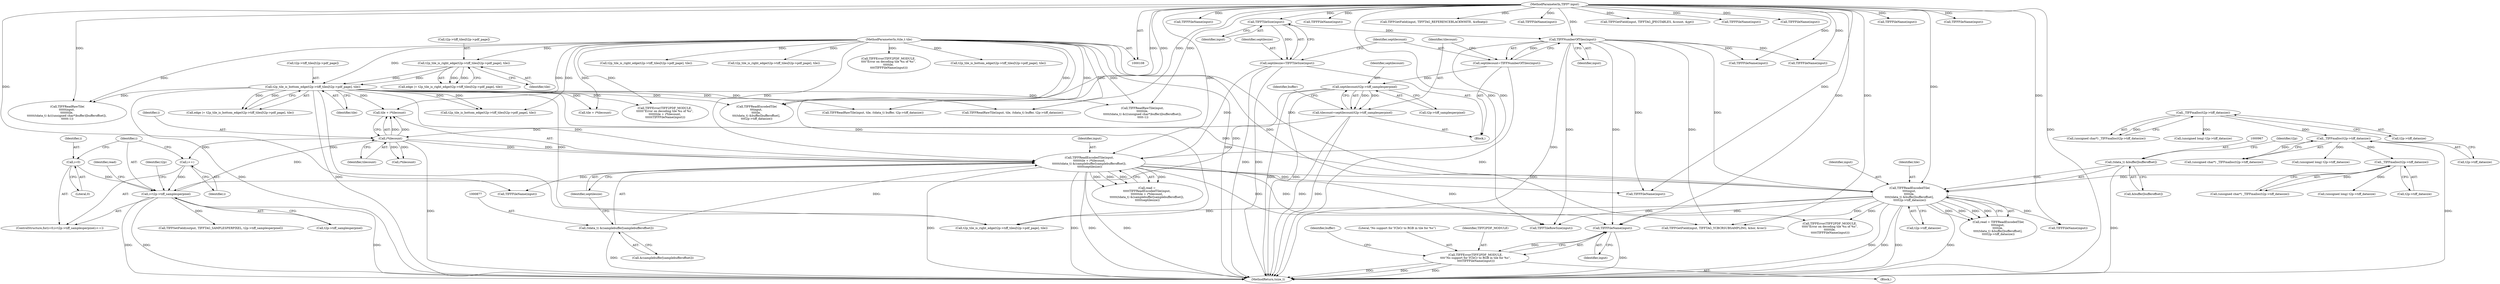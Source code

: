 digraph "0_libtiff_c7153361a4041260719b340f73f2f76@pointer" {
"1001074" [label="(Call,TIFFFileName(input))"];
"1000963" [label="(Call,TIFFReadEncodedTile(\n\t\t\t\tinput, \n\t\t\t\ttile, \n\t\t\t\t(tdata_t) &buffer[bufferoffset], \n\t\t\t\tt2p->tiff_datasize))"];
"1000869" [label="(Call,TIFFReadEncodedTile(input, \n\t\t\t\t\t\ttile + i*tilecount, \n\t\t\t\t\t\t(tdata_t) &(samplebuffer[samplebufferoffset]), \n\t\t\t\t\t\tseptilesize))"];
"1000783" [label="(Call,TIFFNumberOfTiles(input))"];
"1000779" [label="(Call,TIFFTileSize(input))"];
"1000110" [label="(MethodParameterIn,TIFF* input)"];
"1000185" [label="(Call,t2p_tile_is_bottom_edge(t2p->tiff_tiles[t2p->pdf_page], tile))"];
"1000174" [label="(Call,t2p_tile_is_right_edge(t2p->tiff_tiles[t2p->pdf_page], tile))"];
"1000112" [label="(MethodParameterIn,ttile_t tile)"];
"1000873" [label="(Call,i*tilecount)"];
"1000859" [label="(Call,i<t2p->tiff_samplesperpixel)"];
"1000856" [label="(Call,i=0)"];
"1000864" [label="(Call,i++)"];
"1000787" [label="(Call,septilecount/t2p->tiff_samplesperpixel)"];
"1000781" [label="(Call,septilecount=TIFFNumberOfTiles(input))"];
"1000785" [label="(Call,tilecount=septilecount/t2p->tiff_samplesperpixel)"];
"1000876" [label="(Call,(tdata_t) &(samplebuffer[samplebufferoffset]))"];
"1000777" [label="(Call,septilesize=TIFFTileSize(input))"];
"1000966" [label="(Call,(tdata_t) &buffer[bufferoffset])"];
"1000935" [label="(Call,_TIFFmalloc(t2p->tiff_datasize))"];
"1000826" [label="(Call,_TIFFmalloc(t2p->tiff_datasize))"];
"1000796" [label="(Call,_TIFFmalloc(t2p->tiff_datasize))"];
"1001071" [label="(Call,TIFFError(TIFF2PDF_MODULE, \n\t\t\t\t\"No support for YCbCr to RGB in tile for %s\", \n\t\t\t\tTIFFFileName(input)))"];
"1000783" [label="(Call,TIFFNumberOfTiles(input))"];
"1000451" [label="(Call,t2p_tile_is_right_edge(t2p->tiff_tiles[t2p->pdf_page], tile))"];
"1000869" [label="(Call,TIFFReadEncodedTile(input, \n\t\t\t\t\t\ttile + i*tilecount, \n\t\t\t\t\t\t(tdata_t) &(samplebuffer[samplebufferoffset]), \n\t\t\t\t\t\tseptilesize))"];
"1001530" [label="(MethodReturn,tsize_t)"];
"1000782" [label="(Identifier,septilecount)"];
"1000933" [label="(Call,(unsigned char*) _TIFFmalloc(t2p->tiff_datasize))"];
"1000870" [label="(Identifier,input)"];
"1000757" [label="(Call,TIFFFileName(input))"];
"1000952" [label="(Call,TIFFFileName(input))"];
"1000735" [label="(Call,TIFFReadEncodedTile(\n\t\t\tinput, \n\t\t\ttile, \n\t\t\t(tdata_t) &buffer[bufferoffset], \n\t\t\tt2p->tiff_datasize))"];
"1000897" [label="(Call,TIFFFileName(input))"];
"1000572" [label="(Call,TIFFFileName(input))"];
"1000936" [label="(Call,t2p->tiff_datasize)"];
"1001070" [label="(Block,)"];
"1000827" [label="(Call,t2p->tiff_datasize)"];
"1000868" [label="(Identifier,read)"];
"1000784" [label="(Identifier,input)"];
"1001177" [label="(Call,TIFFSetField(output, TIFFTAG_SAMPLESPERPIXEL, t2p->tiff_samplesperpixel))"];
"1001185" [label="(Call,t2p_tile_is_right_edge(t2p->tiff_tiles[t2p->pdf_page], tile))"];
"1000824" [label="(Call,(unsigned char*) _TIFFmalloc(t2p->tiff_datasize))"];
"1000776" [label="(Block,)"];
"1000867" [label="(Call,read = \n\t\t\t\t\tTIFFReadEncodedTile(input, \n\t\t\t\t\t\ttile + i*tilecount, \n\t\t\t\t\t\t(tdata_t) &(samplebuffer[samplebufferoffset]), \n\t\t\t\t\t\tseptilesize))"];
"1000861" [label="(Call,t2p->tiff_samplesperpixel)"];
"1000947" [label="(Call,(unsigned long) t2p->tiff_datasize)"];
"1001075" [label="(Identifier,input)"];
"1000876" [label="(Call,(tdata_t) &(samplebuffer[samplebufferoffset]))"];
"1000864" [label="(Call,i++)"];
"1000964" [label="(Identifier,input)"];
"1000826" [label="(Call,_TIFFmalloc(t2p->tiff_datasize))"];
"1000843" [label="(Call,TIFFFileName(input))"];
"1000968" [label="(Call,&buffer[bufferoffset])"];
"1000186" [label="(Call,t2p->tiff_tiles[t2p->pdf_page])"];
"1001353" [label="(Call,TIFFGetField(input, TIFFTAG_REFERENCEBLACKWHITE, &xfloatp))"];
"1000753" [label="(Call,TIFFError(TIFF2PDF_MODULE, \n\t\t\t\t\"Error on decoding tile %u of %s\", \n\t\t\t\ttile, \n\t\t\t\tTIFFFileName(input)))"];
"1001073" [label="(Literal,\"No support for YCbCr to RGB in tile for %s\")"];
"1000182" [label="(Identifier,tile)"];
"1000965" [label="(Identifier,tile)"];
"1000797" [label="(Call,t2p->tiff_datasize)"];
"1000779" [label="(Call,TIFFTileSize(input))"];
"1000871" [label="(Call,tile + i*tilecount)"];
"1001071" [label="(Call,TIFFError(TIFF2PDF_MODULE, \n\t\t\t\t\"No support for YCbCr to RGB in tile for %s\", \n\t\t\t\tTIFFFileName(input)))"];
"1000786" [label="(Identifier,tilecount)"];
"1000175" [label="(Call,t2p->tiff_tiles[t2p->pdf_page])"];
"1000295" [label="(Call,TIFFFileName(input))"];
"1000796" [label="(Call,_TIFFmalloc(t2p->tiff_datasize))"];
"1000408" [label="(Call,t2p_tile_is_bottom_edge(t2p->tiff_tiles[t2p->pdf_page], tile))"];
"1000973" [label="(Identifier,t2p)"];
"1001121" [label="(Call,t2p_tile_is_right_edge(t2p->tiff_tiles[t2p->pdf_page], tile))"];
"1000808" [label="(Call,(unsigned long) t2p->tiff_datasize)"];
"1000981" [label="(Call,TIFFError(TIFF2PDF_MODULE, \n\t\t\t\t\t\"Error on decoding tile %u of %s\", \n\t\t\t\t\ttile, \n\t\t\t\t\tTIFFFileName(input)))"];
"1000785" [label="(Call,tilecount=septilecount/t2p->tiff_samplesperpixel)"];
"1000856" [label="(Call,i=0)"];
"1000778" [label="(Identifier,septilesize)"];
"1000304" [label="(Call,TIFFReadRawTile(input, tile, (tdata_t) buffer, t2p->tiff_datasize))"];
"1001224" [label="(Call,t2p_tile_is_bottom_edge(t2p->tiff_tiles[t2p->pdf_page], tile))"];
"1000781" [label="(Call,septilecount=TIFFNumberOfTiles(input))"];
"1000789" [label="(Call,t2p->tiff_samplesperpixel)"];
"1000583" [label="(Call,TIFFGetField(input, TIFFTAG_JPEGTABLES, &count, &jpt))"];
"1001072" [label="(Identifier,TIFF2PDF_MODULE)"];
"1000914" [label="(Identifier,t2p)"];
"1000858" [label="(Literal,0)"];
"1000174" [label="(Call,t2p_tile_is_right_edge(t2p->tiff_tiles[t2p->pdf_page], tile))"];
"1000780" [label="(Identifier,input)"];
"1000777" [label="(Call,septilesize=TIFFTileSize(input))"];
"1000860" [label="(Identifier,i)"];
"1000110" [label="(MethodParameterIn,TIFF* input)"];
"1000788" [label="(Identifier,septilecount)"];
"1000961" [label="(Call,read = TIFFReadEncodedTile(\n\t\t\t\tinput, \n\t\t\t\ttile, \n\t\t\t\t(tdata_t) &buffer[bufferoffset], \n\t\t\t\tt2p->tiff_datasize))"];
"1000385" [label="(Call,TIFFFileName(input))"];
"1001077" [label="(Identifier,buffer)"];
"1000223" [label="(Call,TIFFFileName(input))"];
"1000232" [label="(Call,TIFFReadRawTile(input, tile, (tdata_t) buffer, t2p->tiff_datasize))"];
"1000878" [label="(Call,&(samplebuffer[samplebufferoffset]))"];
"1000985" [label="(Call,TIFFFileName(input))"];
"1000966" [label="(Call,(tdata_t) &buffer[bufferoffset])"];
"1000859" [label="(Call,i<t2p->tiff_samplesperpixel)"];
"1000892" [label="(Call,tile + i*tilecount)"];
"1000874" [label="(Identifier,i)"];
"1000873" [label="(Call,i*tilecount)"];
"1000112" [label="(MethodParameterIn,ttile_t tile)"];
"1000865" [label="(Identifier,i)"];
"1000794" [label="(Call,(unsigned char*) _TIFFmalloc(t2p->tiff_datasize))"];
"1000787" [label="(Call,septilecount/t2p->tiff_samplesperpixel)"];
"1000500" [label="(Call,TIFFReadRawTile(input, \n\t\t\t\t\ttile, \n\t\t\t\t\t(tdata_t) &(((unsigned char*)buffer)[bufferoffset]), \n\t\t\t\t\t-1))"];
"1000855" [label="(ControlStructure,for(i=0;i<t2p->tiff_samplesperpixel;i++))"];
"1000935" [label="(Call,_TIFFmalloc(t2p->tiff_datasize))"];
"1001328" [label="(Call,TIFFGetField(input, TIFFTAG_YCBCRSUBSAMPLING, &hor, &ver))"];
"1001074" [label="(Call,TIFFFileName(input))"];
"1000972" [label="(Call,t2p->tiff_datasize)"];
"1001134" [label="(Call,TIFFTileRowSize(input))"];
"1000894" [label="(Call,i*tilecount)"];
"1000857" [label="(Identifier,i)"];
"1000882" [label="(Identifier,septilesize)"];
"1000355" [label="(Call,TIFFFileName(input))"];
"1000183" [label="(Call,edge |= t2p_tile_is_bottom_edge(t2p->tiff_tiles[t2p->pdf_page], tile))"];
"1000793" [label="(Identifier,buffer)"];
"1000889" [label="(Call,TIFFError(TIFF2PDF_MODULE, \n\t\t\t\t\t\t\"Error on decoding tile %u of %s\", \n\t\t\t\t\t\ttile + i*tilecount, \n\t\t\t\t\t\tTIFFFileName(input)))"];
"1000875" [label="(Identifier,tilecount)"];
"1000185" [label="(Call,t2p_tile_is_bottom_edge(t2p->tiff_tiles[t2p->pdf_page], tile))"];
"1000635" [label="(Call,TIFFReadRawTile(\n\t\t\t\t\t\tinput, \n\t\t\t\t\t\ttile, \n\t\t\t\t\t\t(tdata_t) &(((unsigned char*)buffer)[bufferoffset]), \n\t\t\t\t\t\t-1))"];
"1000963" [label="(Call,TIFFReadEncodedTile(\n\t\t\t\tinput, \n\t\t\t\ttile, \n\t\t\t\t(tdata_t) &buffer[bufferoffset], \n\t\t\t\tt2p->tiff_datasize))"];
"1000193" [label="(Identifier,tile)"];
"1000724" [label="(Call,TIFFFileName(input))"];
"1000813" [label="(Call,TIFFFileName(input))"];
"1000838" [label="(Call,(unsigned long) t2p->tiff_datasize)"];
"1000172" [label="(Call,edge |= t2p_tile_is_right_edge(t2p->tiff_tiles[t2p->pdf_page], tile))"];
"1001074" -> "1001071"  [label="AST: "];
"1001074" -> "1001075"  [label="CFG: "];
"1001075" -> "1001074"  [label="AST: "];
"1001071" -> "1001074"  [label="CFG: "];
"1001074" -> "1001530"  [label="DDG: "];
"1001074" -> "1001071"  [label="DDG: "];
"1000963" -> "1001074"  [label="DDG: "];
"1000869" -> "1001074"  [label="DDG: "];
"1000783" -> "1001074"  [label="DDG: "];
"1000110" -> "1001074"  [label="DDG: "];
"1000963" -> "1000961"  [label="AST: "];
"1000963" -> "1000972"  [label="CFG: "];
"1000964" -> "1000963"  [label="AST: "];
"1000965" -> "1000963"  [label="AST: "];
"1000966" -> "1000963"  [label="AST: "];
"1000972" -> "1000963"  [label="AST: "];
"1000961" -> "1000963"  [label="CFG: "];
"1000963" -> "1001530"  [label="DDG: "];
"1000963" -> "1001530"  [label="DDG: "];
"1000963" -> "1001530"  [label="DDG: "];
"1000963" -> "1001530"  [label="DDG: "];
"1000963" -> "1000961"  [label="DDG: "];
"1000963" -> "1000961"  [label="DDG: "];
"1000963" -> "1000961"  [label="DDG: "];
"1000963" -> "1000961"  [label="DDG: "];
"1000869" -> "1000963"  [label="DDG: "];
"1000783" -> "1000963"  [label="DDG: "];
"1000110" -> "1000963"  [label="DDG: "];
"1000185" -> "1000963"  [label="DDG: "];
"1000112" -> "1000963"  [label="DDG: "];
"1000966" -> "1000963"  [label="DDG: "];
"1000935" -> "1000963"  [label="DDG: "];
"1000963" -> "1000981"  [label="DDG: "];
"1000963" -> "1000985"  [label="DDG: "];
"1000963" -> "1001121"  [label="DDG: "];
"1000963" -> "1001134"  [label="DDG: "];
"1000963" -> "1001328"  [label="DDG: "];
"1000869" -> "1000867"  [label="AST: "];
"1000869" -> "1000882"  [label="CFG: "];
"1000870" -> "1000869"  [label="AST: "];
"1000871" -> "1000869"  [label="AST: "];
"1000876" -> "1000869"  [label="AST: "];
"1000882" -> "1000869"  [label="AST: "];
"1000867" -> "1000869"  [label="CFG: "];
"1000869" -> "1001530"  [label="DDG: "];
"1000869" -> "1001530"  [label="DDG: "];
"1000869" -> "1001530"  [label="DDG: "];
"1000869" -> "1001530"  [label="DDG: "];
"1000869" -> "1000867"  [label="DDG: "];
"1000869" -> "1000867"  [label="DDG: "];
"1000869" -> "1000867"  [label="DDG: "];
"1000869" -> "1000867"  [label="DDG: "];
"1000783" -> "1000869"  [label="DDG: "];
"1000110" -> "1000869"  [label="DDG: "];
"1000185" -> "1000869"  [label="DDG: "];
"1000112" -> "1000869"  [label="DDG: "];
"1000873" -> "1000869"  [label="DDG: "];
"1000873" -> "1000869"  [label="DDG: "];
"1000876" -> "1000869"  [label="DDG: "];
"1000777" -> "1000869"  [label="DDG: "];
"1000869" -> "1000897"  [label="DDG: "];
"1000869" -> "1000952"  [label="DDG: "];
"1000869" -> "1001134"  [label="DDG: "];
"1000869" -> "1001328"  [label="DDG: "];
"1000783" -> "1000781"  [label="AST: "];
"1000783" -> "1000784"  [label="CFG: "];
"1000784" -> "1000783"  [label="AST: "];
"1000781" -> "1000783"  [label="CFG: "];
"1000783" -> "1001530"  [label="DDG: "];
"1000783" -> "1000781"  [label="DDG: "];
"1000779" -> "1000783"  [label="DDG: "];
"1000110" -> "1000783"  [label="DDG: "];
"1000783" -> "1000813"  [label="DDG: "];
"1000783" -> "1000843"  [label="DDG: "];
"1000783" -> "1000952"  [label="DDG: "];
"1000783" -> "1001134"  [label="DDG: "];
"1000783" -> "1001328"  [label="DDG: "];
"1000779" -> "1000777"  [label="AST: "];
"1000779" -> "1000780"  [label="CFG: "];
"1000780" -> "1000779"  [label="AST: "];
"1000777" -> "1000779"  [label="CFG: "];
"1000779" -> "1000777"  [label="DDG: "];
"1000110" -> "1000779"  [label="DDG: "];
"1000110" -> "1000108"  [label="AST: "];
"1000110" -> "1001530"  [label="DDG: "];
"1000110" -> "1000223"  [label="DDG: "];
"1000110" -> "1000232"  [label="DDG: "];
"1000110" -> "1000295"  [label="DDG: "];
"1000110" -> "1000304"  [label="DDG: "];
"1000110" -> "1000355"  [label="DDG: "];
"1000110" -> "1000385"  [label="DDG: "];
"1000110" -> "1000500"  [label="DDG: "];
"1000110" -> "1000572"  [label="DDG: "];
"1000110" -> "1000583"  [label="DDG: "];
"1000110" -> "1000635"  [label="DDG: "];
"1000110" -> "1000724"  [label="DDG: "];
"1000110" -> "1000735"  [label="DDG: "];
"1000110" -> "1000757"  [label="DDG: "];
"1000110" -> "1000813"  [label="DDG: "];
"1000110" -> "1000843"  [label="DDG: "];
"1000110" -> "1000897"  [label="DDG: "];
"1000110" -> "1000952"  [label="DDG: "];
"1000110" -> "1000985"  [label="DDG: "];
"1000110" -> "1001134"  [label="DDG: "];
"1000110" -> "1001328"  [label="DDG: "];
"1000110" -> "1001353"  [label="DDG: "];
"1000185" -> "1000183"  [label="AST: "];
"1000185" -> "1000193"  [label="CFG: "];
"1000186" -> "1000185"  [label="AST: "];
"1000193" -> "1000185"  [label="AST: "];
"1000183" -> "1000185"  [label="CFG: "];
"1000185" -> "1001530"  [label="DDG: "];
"1000185" -> "1001530"  [label="DDG: "];
"1000185" -> "1000183"  [label="DDG: "];
"1000185" -> "1000183"  [label="DDG: "];
"1000174" -> "1000185"  [label="DDG: "];
"1000174" -> "1000185"  [label="DDG: "];
"1000112" -> "1000185"  [label="DDG: "];
"1000185" -> "1000232"  [label="DDG: "];
"1000185" -> "1000304"  [label="DDG: "];
"1000185" -> "1000408"  [label="DDG: "];
"1000185" -> "1000408"  [label="DDG: "];
"1000185" -> "1000500"  [label="DDG: "];
"1000185" -> "1000635"  [label="DDG: "];
"1000185" -> "1000735"  [label="DDG: "];
"1000185" -> "1000871"  [label="DDG: "];
"1000185" -> "1000889"  [label="DDG: "];
"1000185" -> "1000892"  [label="DDG: "];
"1000185" -> "1001121"  [label="DDG: "];
"1000185" -> "1001121"  [label="DDG: "];
"1000174" -> "1000172"  [label="AST: "];
"1000174" -> "1000182"  [label="CFG: "];
"1000175" -> "1000174"  [label="AST: "];
"1000182" -> "1000174"  [label="AST: "];
"1000172" -> "1000174"  [label="CFG: "];
"1000174" -> "1000172"  [label="DDG: "];
"1000174" -> "1000172"  [label="DDG: "];
"1000112" -> "1000174"  [label="DDG: "];
"1000112" -> "1000108"  [label="AST: "];
"1000112" -> "1001530"  [label="DDG: "];
"1000112" -> "1000232"  [label="DDG: "];
"1000112" -> "1000304"  [label="DDG: "];
"1000112" -> "1000408"  [label="DDG: "];
"1000112" -> "1000451"  [label="DDG: "];
"1000112" -> "1000500"  [label="DDG: "];
"1000112" -> "1000635"  [label="DDG: "];
"1000112" -> "1000735"  [label="DDG: "];
"1000112" -> "1000753"  [label="DDG: "];
"1000112" -> "1000871"  [label="DDG: "];
"1000112" -> "1000889"  [label="DDG: "];
"1000112" -> "1000892"  [label="DDG: "];
"1000112" -> "1000981"  [label="DDG: "];
"1000112" -> "1001121"  [label="DDG: "];
"1000112" -> "1001185"  [label="DDG: "];
"1000112" -> "1001224"  [label="DDG: "];
"1000873" -> "1000871"  [label="AST: "];
"1000873" -> "1000875"  [label="CFG: "];
"1000874" -> "1000873"  [label="AST: "];
"1000875" -> "1000873"  [label="AST: "];
"1000871" -> "1000873"  [label="CFG: "];
"1000873" -> "1001530"  [label="DDG: "];
"1000873" -> "1000864"  [label="DDG: "];
"1000873" -> "1000871"  [label="DDG: "];
"1000873" -> "1000871"  [label="DDG: "];
"1000859" -> "1000873"  [label="DDG: "];
"1000785" -> "1000873"  [label="DDG: "];
"1000873" -> "1000894"  [label="DDG: "];
"1000873" -> "1000894"  [label="DDG: "];
"1000859" -> "1000855"  [label="AST: "];
"1000859" -> "1000861"  [label="CFG: "];
"1000860" -> "1000859"  [label="AST: "];
"1000861" -> "1000859"  [label="AST: "];
"1000868" -> "1000859"  [label="CFG: "];
"1000914" -> "1000859"  [label="CFG: "];
"1000859" -> "1001530"  [label="DDG: "];
"1000859" -> "1001530"  [label="DDG: "];
"1000859" -> "1001530"  [label="DDG: "];
"1000856" -> "1000859"  [label="DDG: "];
"1000864" -> "1000859"  [label="DDG: "];
"1000787" -> "1000859"  [label="DDG: "];
"1000859" -> "1001177"  [label="DDG: "];
"1000856" -> "1000855"  [label="AST: "];
"1000856" -> "1000858"  [label="CFG: "];
"1000857" -> "1000856"  [label="AST: "];
"1000858" -> "1000856"  [label="AST: "];
"1000860" -> "1000856"  [label="CFG: "];
"1000864" -> "1000855"  [label="AST: "];
"1000864" -> "1000865"  [label="CFG: "];
"1000865" -> "1000864"  [label="AST: "];
"1000860" -> "1000864"  [label="CFG: "];
"1000787" -> "1000785"  [label="AST: "];
"1000787" -> "1000789"  [label="CFG: "];
"1000788" -> "1000787"  [label="AST: "];
"1000789" -> "1000787"  [label="AST: "];
"1000785" -> "1000787"  [label="CFG: "];
"1000787" -> "1001530"  [label="DDG: "];
"1000787" -> "1001530"  [label="DDG: "];
"1000787" -> "1000785"  [label="DDG: "];
"1000787" -> "1000785"  [label="DDG: "];
"1000781" -> "1000787"  [label="DDG: "];
"1000781" -> "1000776"  [label="AST: "];
"1000782" -> "1000781"  [label="AST: "];
"1000786" -> "1000781"  [label="CFG: "];
"1000781" -> "1001530"  [label="DDG: "];
"1000785" -> "1000776"  [label="AST: "];
"1000786" -> "1000785"  [label="AST: "];
"1000793" -> "1000785"  [label="CFG: "];
"1000785" -> "1001530"  [label="DDG: "];
"1000785" -> "1001530"  [label="DDG: "];
"1000876" -> "1000878"  [label="CFG: "];
"1000877" -> "1000876"  [label="AST: "];
"1000878" -> "1000876"  [label="AST: "];
"1000882" -> "1000876"  [label="CFG: "];
"1000876" -> "1001530"  [label="DDG: "];
"1000777" -> "1000776"  [label="AST: "];
"1000778" -> "1000777"  [label="AST: "];
"1000782" -> "1000777"  [label="CFG: "];
"1000777" -> "1001530"  [label="DDG: "];
"1000777" -> "1001530"  [label="DDG: "];
"1000966" -> "1000968"  [label="CFG: "];
"1000967" -> "1000966"  [label="AST: "];
"1000968" -> "1000966"  [label="AST: "];
"1000973" -> "1000966"  [label="CFG: "];
"1000966" -> "1001530"  [label="DDG: "];
"1000935" -> "1000933"  [label="AST: "];
"1000935" -> "1000936"  [label="CFG: "];
"1000936" -> "1000935"  [label="AST: "];
"1000933" -> "1000935"  [label="CFG: "];
"1000935" -> "1000933"  [label="DDG: "];
"1000826" -> "1000935"  [label="DDG: "];
"1000935" -> "1000947"  [label="DDG: "];
"1000826" -> "1000824"  [label="AST: "];
"1000826" -> "1000827"  [label="CFG: "];
"1000827" -> "1000826"  [label="AST: "];
"1000824" -> "1000826"  [label="CFG: "];
"1000826" -> "1001530"  [label="DDG: "];
"1000826" -> "1000824"  [label="DDG: "];
"1000796" -> "1000826"  [label="DDG: "];
"1000826" -> "1000838"  [label="DDG: "];
"1000796" -> "1000794"  [label="AST: "];
"1000796" -> "1000797"  [label="CFG: "];
"1000797" -> "1000796"  [label="AST: "];
"1000794" -> "1000796"  [label="CFG: "];
"1000796" -> "1000794"  [label="DDG: "];
"1000796" -> "1000808"  [label="DDG: "];
"1001071" -> "1001070"  [label="AST: "];
"1001072" -> "1001071"  [label="AST: "];
"1001073" -> "1001071"  [label="AST: "];
"1001077" -> "1001071"  [label="CFG: "];
"1001071" -> "1001530"  [label="DDG: "];
"1001071" -> "1001530"  [label="DDG: "];
"1001071" -> "1001530"  [label="DDG: "];
}
